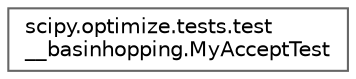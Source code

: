 digraph "Graphical Class Hierarchy"
{
 // LATEX_PDF_SIZE
  bgcolor="transparent";
  edge [fontname=Helvetica,fontsize=10,labelfontname=Helvetica,labelfontsize=10];
  node [fontname=Helvetica,fontsize=10,shape=box,height=0.2,width=0.4];
  rankdir="LR";
  Node0 [id="Node000000",label="scipy.optimize.tests.test\l__basinhopping.MyAcceptTest",height=0.2,width=0.4,color="grey40", fillcolor="white", style="filled",URL="$d5/d63/classscipy_1_1optimize_1_1tests_1_1test____basinhopping_1_1MyAcceptTest.html",tooltip=" "];
}
